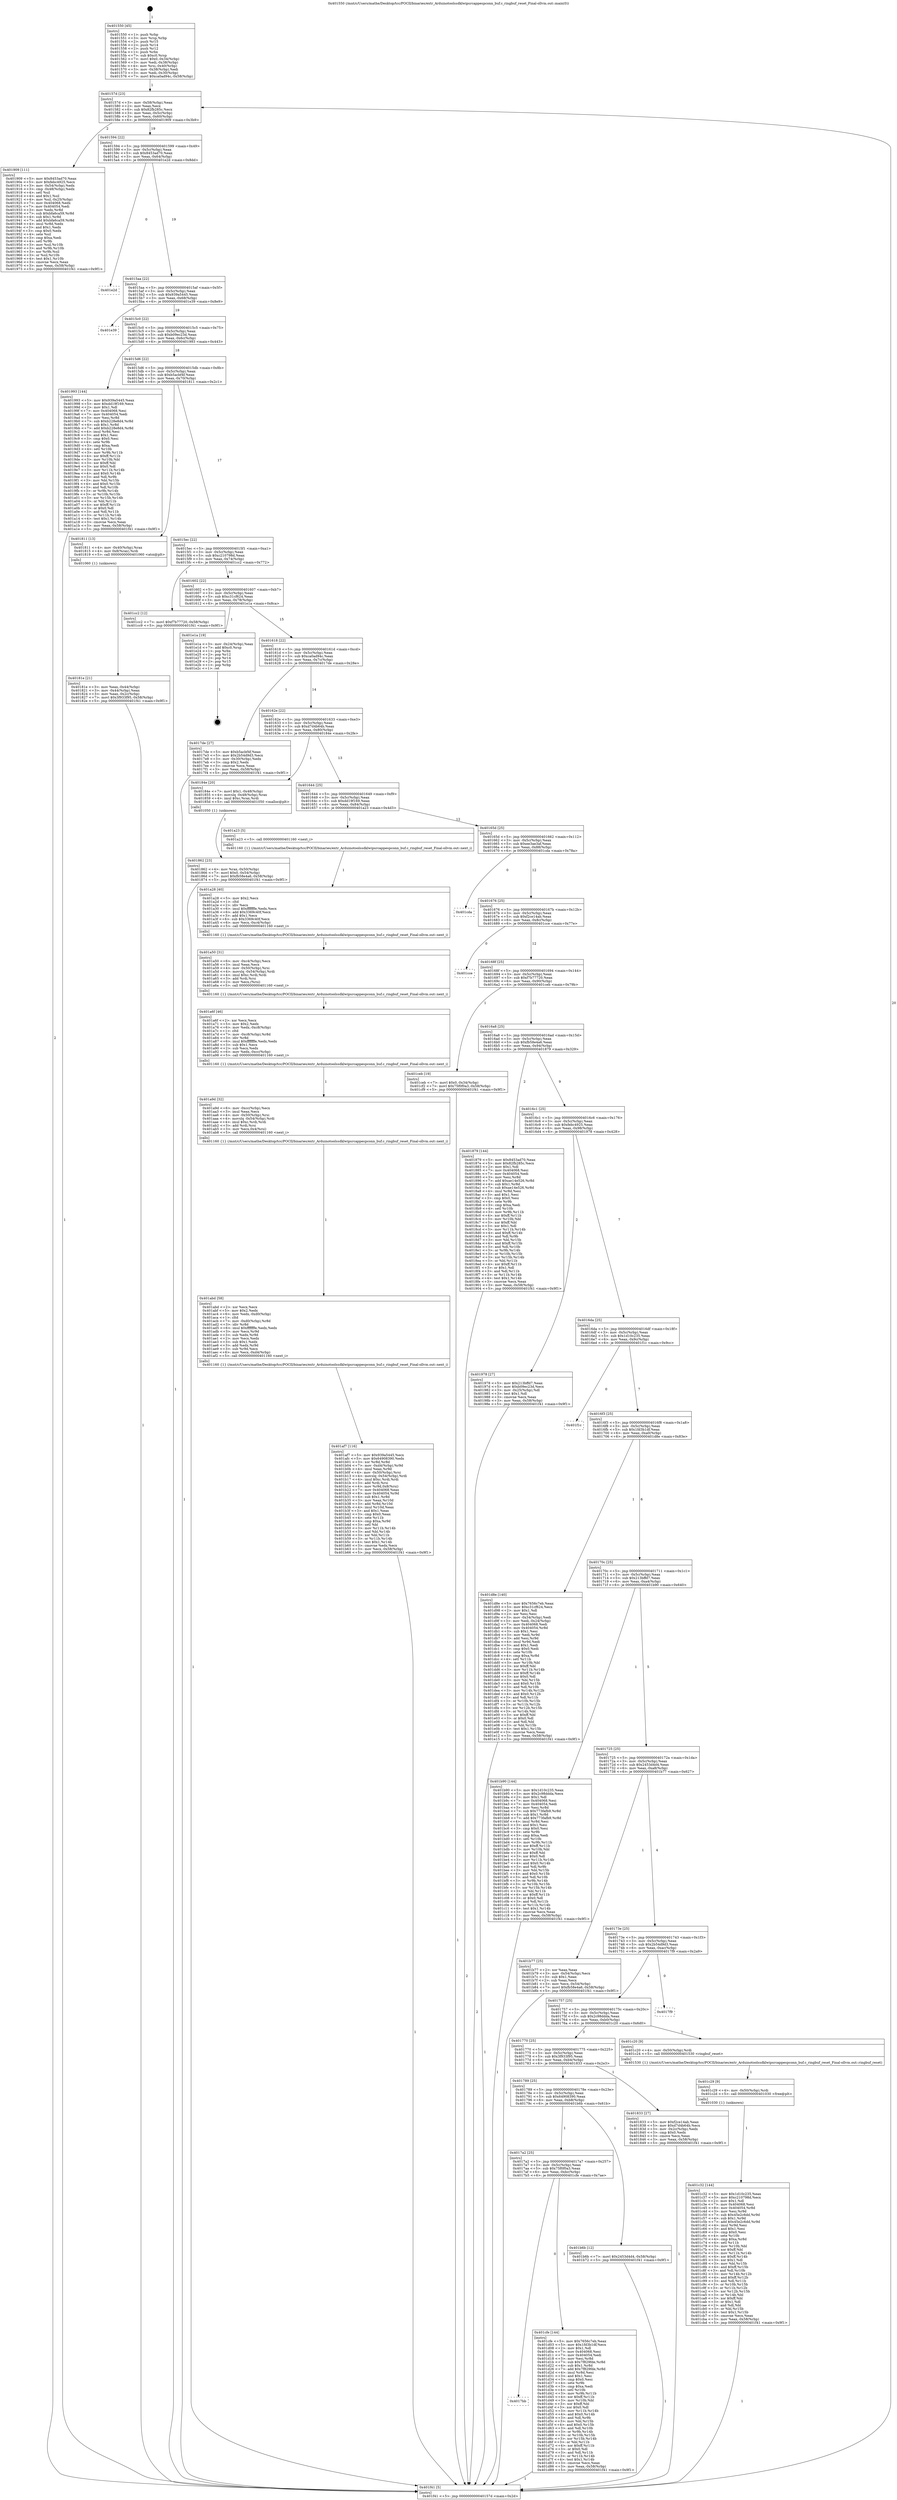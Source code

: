 digraph "0x401550" {
  label = "0x401550 (/mnt/c/Users/mathe/Desktop/tcc/POCII/binaries/extr_Arduinotoolssdklwipsrcappespconn_buf.c_ringbuf_reset_Final-ollvm.out::main(0))"
  labelloc = "t"
  node[shape=record]

  Entry [label="",width=0.3,height=0.3,shape=circle,fillcolor=black,style=filled]
  "0x40157d" [label="{
     0x40157d [23]\l
     | [instrs]\l
     &nbsp;&nbsp;0x40157d \<+3\>: mov -0x58(%rbp),%eax\l
     &nbsp;&nbsp;0x401580 \<+2\>: mov %eax,%ecx\l
     &nbsp;&nbsp;0x401582 \<+6\>: sub $0x82fb285c,%ecx\l
     &nbsp;&nbsp;0x401588 \<+3\>: mov %eax,-0x5c(%rbp)\l
     &nbsp;&nbsp;0x40158b \<+3\>: mov %ecx,-0x60(%rbp)\l
     &nbsp;&nbsp;0x40158e \<+6\>: je 0000000000401909 \<main+0x3b9\>\l
  }"]
  "0x401909" [label="{
     0x401909 [111]\l
     | [instrs]\l
     &nbsp;&nbsp;0x401909 \<+5\>: mov $0x8453ad70,%eax\l
     &nbsp;&nbsp;0x40190e \<+5\>: mov $0xfebc4925,%ecx\l
     &nbsp;&nbsp;0x401913 \<+3\>: mov -0x54(%rbp),%edx\l
     &nbsp;&nbsp;0x401916 \<+3\>: cmp -0x48(%rbp),%edx\l
     &nbsp;&nbsp;0x401919 \<+4\>: setl %sil\l
     &nbsp;&nbsp;0x40191d \<+4\>: and $0x1,%sil\l
     &nbsp;&nbsp;0x401921 \<+4\>: mov %sil,-0x25(%rbp)\l
     &nbsp;&nbsp;0x401925 \<+7\>: mov 0x404068,%edx\l
     &nbsp;&nbsp;0x40192c \<+7\>: mov 0x404054,%edi\l
     &nbsp;&nbsp;0x401933 \<+3\>: mov %edx,%r8d\l
     &nbsp;&nbsp;0x401936 \<+7\>: sub $0xbfa6ca59,%r8d\l
     &nbsp;&nbsp;0x40193d \<+4\>: sub $0x1,%r8d\l
     &nbsp;&nbsp;0x401941 \<+7\>: add $0xbfa6ca59,%r8d\l
     &nbsp;&nbsp;0x401948 \<+4\>: imul %r8d,%edx\l
     &nbsp;&nbsp;0x40194c \<+3\>: and $0x1,%edx\l
     &nbsp;&nbsp;0x40194f \<+3\>: cmp $0x0,%edx\l
     &nbsp;&nbsp;0x401952 \<+4\>: sete %sil\l
     &nbsp;&nbsp;0x401956 \<+3\>: cmp $0xa,%edi\l
     &nbsp;&nbsp;0x401959 \<+4\>: setl %r9b\l
     &nbsp;&nbsp;0x40195d \<+3\>: mov %sil,%r10b\l
     &nbsp;&nbsp;0x401960 \<+3\>: and %r9b,%r10b\l
     &nbsp;&nbsp;0x401963 \<+3\>: xor %r9b,%sil\l
     &nbsp;&nbsp;0x401966 \<+3\>: or %sil,%r10b\l
     &nbsp;&nbsp;0x401969 \<+4\>: test $0x1,%r10b\l
     &nbsp;&nbsp;0x40196d \<+3\>: cmovne %ecx,%eax\l
     &nbsp;&nbsp;0x401970 \<+3\>: mov %eax,-0x58(%rbp)\l
     &nbsp;&nbsp;0x401973 \<+5\>: jmp 0000000000401f41 \<main+0x9f1\>\l
  }"]
  "0x401594" [label="{
     0x401594 [22]\l
     | [instrs]\l
     &nbsp;&nbsp;0x401594 \<+5\>: jmp 0000000000401599 \<main+0x49\>\l
     &nbsp;&nbsp;0x401599 \<+3\>: mov -0x5c(%rbp),%eax\l
     &nbsp;&nbsp;0x40159c \<+5\>: sub $0x8453ad70,%eax\l
     &nbsp;&nbsp;0x4015a1 \<+3\>: mov %eax,-0x64(%rbp)\l
     &nbsp;&nbsp;0x4015a4 \<+6\>: je 0000000000401e2d \<main+0x8dd\>\l
  }"]
  Exit [label="",width=0.3,height=0.3,shape=circle,fillcolor=black,style=filled,peripheries=2]
  "0x401e2d" [label="{
     0x401e2d\l
  }", style=dashed]
  "0x4015aa" [label="{
     0x4015aa [22]\l
     | [instrs]\l
     &nbsp;&nbsp;0x4015aa \<+5\>: jmp 00000000004015af \<main+0x5f\>\l
     &nbsp;&nbsp;0x4015af \<+3\>: mov -0x5c(%rbp),%eax\l
     &nbsp;&nbsp;0x4015b2 \<+5\>: sub $0x939a5445,%eax\l
     &nbsp;&nbsp;0x4015b7 \<+3\>: mov %eax,-0x68(%rbp)\l
     &nbsp;&nbsp;0x4015ba \<+6\>: je 0000000000401e39 \<main+0x8e9\>\l
  }"]
  "0x4017bb" [label="{
     0x4017bb\l
  }", style=dashed]
  "0x401e39" [label="{
     0x401e39\l
  }", style=dashed]
  "0x4015c0" [label="{
     0x4015c0 [22]\l
     | [instrs]\l
     &nbsp;&nbsp;0x4015c0 \<+5\>: jmp 00000000004015c5 \<main+0x75\>\l
     &nbsp;&nbsp;0x4015c5 \<+3\>: mov -0x5c(%rbp),%eax\l
     &nbsp;&nbsp;0x4015c8 \<+5\>: sub $0xb09ec23d,%eax\l
     &nbsp;&nbsp;0x4015cd \<+3\>: mov %eax,-0x6c(%rbp)\l
     &nbsp;&nbsp;0x4015d0 \<+6\>: je 0000000000401993 \<main+0x443\>\l
  }"]
  "0x401cfe" [label="{
     0x401cfe [144]\l
     | [instrs]\l
     &nbsp;&nbsp;0x401cfe \<+5\>: mov $0x7656c7eb,%eax\l
     &nbsp;&nbsp;0x401d03 \<+5\>: mov $0x1fd3b1df,%ecx\l
     &nbsp;&nbsp;0x401d08 \<+2\>: mov $0x1,%dl\l
     &nbsp;&nbsp;0x401d0a \<+7\>: mov 0x404068,%esi\l
     &nbsp;&nbsp;0x401d11 \<+7\>: mov 0x404054,%edi\l
     &nbsp;&nbsp;0x401d18 \<+3\>: mov %esi,%r8d\l
     &nbsp;&nbsp;0x401d1b \<+7\>: sub $0x7f829fde,%r8d\l
     &nbsp;&nbsp;0x401d22 \<+4\>: sub $0x1,%r8d\l
     &nbsp;&nbsp;0x401d26 \<+7\>: add $0x7f829fde,%r8d\l
     &nbsp;&nbsp;0x401d2d \<+4\>: imul %r8d,%esi\l
     &nbsp;&nbsp;0x401d31 \<+3\>: and $0x1,%esi\l
     &nbsp;&nbsp;0x401d34 \<+3\>: cmp $0x0,%esi\l
     &nbsp;&nbsp;0x401d37 \<+4\>: sete %r9b\l
     &nbsp;&nbsp;0x401d3b \<+3\>: cmp $0xa,%edi\l
     &nbsp;&nbsp;0x401d3e \<+4\>: setl %r10b\l
     &nbsp;&nbsp;0x401d42 \<+3\>: mov %r9b,%r11b\l
     &nbsp;&nbsp;0x401d45 \<+4\>: xor $0xff,%r11b\l
     &nbsp;&nbsp;0x401d49 \<+3\>: mov %r10b,%bl\l
     &nbsp;&nbsp;0x401d4c \<+3\>: xor $0xff,%bl\l
     &nbsp;&nbsp;0x401d4f \<+3\>: xor $0x0,%dl\l
     &nbsp;&nbsp;0x401d52 \<+3\>: mov %r11b,%r14b\l
     &nbsp;&nbsp;0x401d55 \<+4\>: and $0x0,%r14b\l
     &nbsp;&nbsp;0x401d59 \<+3\>: and %dl,%r9b\l
     &nbsp;&nbsp;0x401d5c \<+3\>: mov %bl,%r15b\l
     &nbsp;&nbsp;0x401d5f \<+4\>: and $0x0,%r15b\l
     &nbsp;&nbsp;0x401d63 \<+3\>: and %dl,%r10b\l
     &nbsp;&nbsp;0x401d66 \<+3\>: or %r9b,%r14b\l
     &nbsp;&nbsp;0x401d69 \<+3\>: or %r10b,%r15b\l
     &nbsp;&nbsp;0x401d6c \<+3\>: xor %r15b,%r14b\l
     &nbsp;&nbsp;0x401d6f \<+3\>: or %bl,%r11b\l
     &nbsp;&nbsp;0x401d72 \<+4\>: xor $0xff,%r11b\l
     &nbsp;&nbsp;0x401d76 \<+3\>: or $0x0,%dl\l
     &nbsp;&nbsp;0x401d79 \<+3\>: and %dl,%r11b\l
     &nbsp;&nbsp;0x401d7c \<+3\>: or %r11b,%r14b\l
     &nbsp;&nbsp;0x401d7f \<+4\>: test $0x1,%r14b\l
     &nbsp;&nbsp;0x401d83 \<+3\>: cmovne %ecx,%eax\l
     &nbsp;&nbsp;0x401d86 \<+3\>: mov %eax,-0x58(%rbp)\l
     &nbsp;&nbsp;0x401d89 \<+5\>: jmp 0000000000401f41 \<main+0x9f1\>\l
  }"]
  "0x401993" [label="{
     0x401993 [144]\l
     | [instrs]\l
     &nbsp;&nbsp;0x401993 \<+5\>: mov $0x939a5445,%eax\l
     &nbsp;&nbsp;0x401998 \<+5\>: mov $0xdd19f169,%ecx\l
     &nbsp;&nbsp;0x40199d \<+2\>: mov $0x1,%dl\l
     &nbsp;&nbsp;0x40199f \<+7\>: mov 0x404068,%esi\l
     &nbsp;&nbsp;0x4019a6 \<+7\>: mov 0x404054,%edi\l
     &nbsp;&nbsp;0x4019ad \<+3\>: mov %esi,%r8d\l
     &nbsp;&nbsp;0x4019b0 \<+7\>: sub $0xb228e8d4,%r8d\l
     &nbsp;&nbsp;0x4019b7 \<+4\>: sub $0x1,%r8d\l
     &nbsp;&nbsp;0x4019bb \<+7\>: add $0xb228e8d4,%r8d\l
     &nbsp;&nbsp;0x4019c2 \<+4\>: imul %r8d,%esi\l
     &nbsp;&nbsp;0x4019c6 \<+3\>: and $0x1,%esi\l
     &nbsp;&nbsp;0x4019c9 \<+3\>: cmp $0x0,%esi\l
     &nbsp;&nbsp;0x4019cc \<+4\>: sete %r9b\l
     &nbsp;&nbsp;0x4019d0 \<+3\>: cmp $0xa,%edi\l
     &nbsp;&nbsp;0x4019d3 \<+4\>: setl %r10b\l
     &nbsp;&nbsp;0x4019d7 \<+3\>: mov %r9b,%r11b\l
     &nbsp;&nbsp;0x4019da \<+4\>: xor $0xff,%r11b\l
     &nbsp;&nbsp;0x4019de \<+3\>: mov %r10b,%bl\l
     &nbsp;&nbsp;0x4019e1 \<+3\>: xor $0xff,%bl\l
     &nbsp;&nbsp;0x4019e4 \<+3\>: xor $0x0,%dl\l
     &nbsp;&nbsp;0x4019e7 \<+3\>: mov %r11b,%r14b\l
     &nbsp;&nbsp;0x4019ea \<+4\>: and $0x0,%r14b\l
     &nbsp;&nbsp;0x4019ee \<+3\>: and %dl,%r9b\l
     &nbsp;&nbsp;0x4019f1 \<+3\>: mov %bl,%r15b\l
     &nbsp;&nbsp;0x4019f4 \<+4\>: and $0x0,%r15b\l
     &nbsp;&nbsp;0x4019f8 \<+3\>: and %dl,%r10b\l
     &nbsp;&nbsp;0x4019fb \<+3\>: or %r9b,%r14b\l
     &nbsp;&nbsp;0x4019fe \<+3\>: or %r10b,%r15b\l
     &nbsp;&nbsp;0x401a01 \<+3\>: xor %r15b,%r14b\l
     &nbsp;&nbsp;0x401a04 \<+3\>: or %bl,%r11b\l
     &nbsp;&nbsp;0x401a07 \<+4\>: xor $0xff,%r11b\l
     &nbsp;&nbsp;0x401a0b \<+3\>: or $0x0,%dl\l
     &nbsp;&nbsp;0x401a0e \<+3\>: and %dl,%r11b\l
     &nbsp;&nbsp;0x401a11 \<+3\>: or %r11b,%r14b\l
     &nbsp;&nbsp;0x401a14 \<+4\>: test $0x1,%r14b\l
     &nbsp;&nbsp;0x401a18 \<+3\>: cmovne %ecx,%eax\l
     &nbsp;&nbsp;0x401a1b \<+3\>: mov %eax,-0x58(%rbp)\l
     &nbsp;&nbsp;0x401a1e \<+5\>: jmp 0000000000401f41 \<main+0x9f1\>\l
  }"]
  "0x4015d6" [label="{
     0x4015d6 [22]\l
     | [instrs]\l
     &nbsp;&nbsp;0x4015d6 \<+5\>: jmp 00000000004015db \<main+0x8b\>\l
     &nbsp;&nbsp;0x4015db \<+3\>: mov -0x5c(%rbp),%eax\l
     &nbsp;&nbsp;0x4015de \<+5\>: sub $0xb5acbf4f,%eax\l
     &nbsp;&nbsp;0x4015e3 \<+3\>: mov %eax,-0x70(%rbp)\l
     &nbsp;&nbsp;0x4015e6 \<+6\>: je 0000000000401811 \<main+0x2c1\>\l
  }"]
  "0x401c32" [label="{
     0x401c32 [144]\l
     | [instrs]\l
     &nbsp;&nbsp;0x401c32 \<+5\>: mov $0x1d10c235,%eax\l
     &nbsp;&nbsp;0x401c37 \<+5\>: mov $0xc210798d,%ecx\l
     &nbsp;&nbsp;0x401c3c \<+2\>: mov $0x1,%dl\l
     &nbsp;&nbsp;0x401c3e \<+7\>: mov 0x404068,%esi\l
     &nbsp;&nbsp;0x401c45 \<+8\>: mov 0x404054,%r8d\l
     &nbsp;&nbsp;0x401c4d \<+3\>: mov %esi,%r9d\l
     &nbsp;&nbsp;0x401c50 \<+7\>: sub $0x45e2c6dd,%r9d\l
     &nbsp;&nbsp;0x401c57 \<+4\>: sub $0x1,%r9d\l
     &nbsp;&nbsp;0x401c5b \<+7\>: add $0x45e2c6dd,%r9d\l
     &nbsp;&nbsp;0x401c62 \<+4\>: imul %r9d,%esi\l
     &nbsp;&nbsp;0x401c66 \<+3\>: and $0x1,%esi\l
     &nbsp;&nbsp;0x401c69 \<+3\>: cmp $0x0,%esi\l
     &nbsp;&nbsp;0x401c6c \<+4\>: sete %r10b\l
     &nbsp;&nbsp;0x401c70 \<+4\>: cmp $0xa,%r8d\l
     &nbsp;&nbsp;0x401c74 \<+4\>: setl %r11b\l
     &nbsp;&nbsp;0x401c78 \<+3\>: mov %r10b,%bl\l
     &nbsp;&nbsp;0x401c7b \<+3\>: xor $0xff,%bl\l
     &nbsp;&nbsp;0x401c7e \<+3\>: mov %r11b,%r14b\l
     &nbsp;&nbsp;0x401c81 \<+4\>: xor $0xff,%r14b\l
     &nbsp;&nbsp;0x401c85 \<+3\>: xor $0x1,%dl\l
     &nbsp;&nbsp;0x401c88 \<+3\>: mov %bl,%r15b\l
     &nbsp;&nbsp;0x401c8b \<+4\>: and $0xff,%r15b\l
     &nbsp;&nbsp;0x401c8f \<+3\>: and %dl,%r10b\l
     &nbsp;&nbsp;0x401c92 \<+3\>: mov %r14b,%r12b\l
     &nbsp;&nbsp;0x401c95 \<+4\>: and $0xff,%r12b\l
     &nbsp;&nbsp;0x401c99 \<+3\>: and %dl,%r11b\l
     &nbsp;&nbsp;0x401c9c \<+3\>: or %r10b,%r15b\l
     &nbsp;&nbsp;0x401c9f \<+3\>: or %r11b,%r12b\l
     &nbsp;&nbsp;0x401ca2 \<+3\>: xor %r12b,%r15b\l
     &nbsp;&nbsp;0x401ca5 \<+3\>: or %r14b,%bl\l
     &nbsp;&nbsp;0x401ca8 \<+3\>: xor $0xff,%bl\l
     &nbsp;&nbsp;0x401cab \<+3\>: or $0x1,%dl\l
     &nbsp;&nbsp;0x401cae \<+2\>: and %dl,%bl\l
     &nbsp;&nbsp;0x401cb0 \<+3\>: or %bl,%r15b\l
     &nbsp;&nbsp;0x401cb3 \<+4\>: test $0x1,%r15b\l
     &nbsp;&nbsp;0x401cb7 \<+3\>: cmovne %ecx,%eax\l
     &nbsp;&nbsp;0x401cba \<+3\>: mov %eax,-0x58(%rbp)\l
     &nbsp;&nbsp;0x401cbd \<+5\>: jmp 0000000000401f41 \<main+0x9f1\>\l
  }"]
  "0x401811" [label="{
     0x401811 [13]\l
     | [instrs]\l
     &nbsp;&nbsp;0x401811 \<+4\>: mov -0x40(%rbp),%rax\l
     &nbsp;&nbsp;0x401815 \<+4\>: mov 0x8(%rax),%rdi\l
     &nbsp;&nbsp;0x401819 \<+5\>: call 0000000000401060 \<atoi@plt\>\l
     | [calls]\l
     &nbsp;&nbsp;0x401060 \{1\} (unknown)\l
  }"]
  "0x4015ec" [label="{
     0x4015ec [22]\l
     | [instrs]\l
     &nbsp;&nbsp;0x4015ec \<+5\>: jmp 00000000004015f1 \<main+0xa1\>\l
     &nbsp;&nbsp;0x4015f1 \<+3\>: mov -0x5c(%rbp),%eax\l
     &nbsp;&nbsp;0x4015f4 \<+5\>: sub $0xc210798d,%eax\l
     &nbsp;&nbsp;0x4015f9 \<+3\>: mov %eax,-0x74(%rbp)\l
     &nbsp;&nbsp;0x4015fc \<+6\>: je 0000000000401cc2 \<main+0x772\>\l
  }"]
  "0x401c29" [label="{
     0x401c29 [9]\l
     | [instrs]\l
     &nbsp;&nbsp;0x401c29 \<+4\>: mov -0x50(%rbp),%rdi\l
     &nbsp;&nbsp;0x401c2d \<+5\>: call 0000000000401030 \<free@plt\>\l
     | [calls]\l
     &nbsp;&nbsp;0x401030 \{1\} (unknown)\l
  }"]
  "0x401cc2" [label="{
     0x401cc2 [12]\l
     | [instrs]\l
     &nbsp;&nbsp;0x401cc2 \<+7\>: movl $0xf7b77720,-0x58(%rbp)\l
     &nbsp;&nbsp;0x401cc9 \<+5\>: jmp 0000000000401f41 \<main+0x9f1\>\l
  }"]
  "0x401602" [label="{
     0x401602 [22]\l
     | [instrs]\l
     &nbsp;&nbsp;0x401602 \<+5\>: jmp 0000000000401607 \<main+0xb7\>\l
     &nbsp;&nbsp;0x401607 \<+3\>: mov -0x5c(%rbp),%eax\l
     &nbsp;&nbsp;0x40160a \<+5\>: sub $0xc31cf624,%eax\l
     &nbsp;&nbsp;0x40160f \<+3\>: mov %eax,-0x78(%rbp)\l
     &nbsp;&nbsp;0x401612 \<+6\>: je 0000000000401e1a \<main+0x8ca\>\l
  }"]
  "0x4017a2" [label="{
     0x4017a2 [25]\l
     | [instrs]\l
     &nbsp;&nbsp;0x4017a2 \<+5\>: jmp 00000000004017a7 \<main+0x257\>\l
     &nbsp;&nbsp;0x4017a7 \<+3\>: mov -0x5c(%rbp),%eax\l
     &nbsp;&nbsp;0x4017aa \<+5\>: sub $0x75f0f0a3,%eax\l
     &nbsp;&nbsp;0x4017af \<+6\>: mov %eax,-0xbc(%rbp)\l
     &nbsp;&nbsp;0x4017b5 \<+6\>: je 0000000000401cfe \<main+0x7ae\>\l
  }"]
  "0x401e1a" [label="{
     0x401e1a [19]\l
     | [instrs]\l
     &nbsp;&nbsp;0x401e1a \<+3\>: mov -0x24(%rbp),%eax\l
     &nbsp;&nbsp;0x401e1d \<+7\>: add $0xc0,%rsp\l
     &nbsp;&nbsp;0x401e24 \<+1\>: pop %rbx\l
     &nbsp;&nbsp;0x401e25 \<+2\>: pop %r12\l
     &nbsp;&nbsp;0x401e27 \<+2\>: pop %r14\l
     &nbsp;&nbsp;0x401e29 \<+2\>: pop %r15\l
     &nbsp;&nbsp;0x401e2b \<+1\>: pop %rbp\l
     &nbsp;&nbsp;0x401e2c \<+1\>: ret\l
  }"]
  "0x401618" [label="{
     0x401618 [22]\l
     | [instrs]\l
     &nbsp;&nbsp;0x401618 \<+5\>: jmp 000000000040161d \<main+0xcd\>\l
     &nbsp;&nbsp;0x40161d \<+3\>: mov -0x5c(%rbp),%eax\l
     &nbsp;&nbsp;0x401620 \<+5\>: sub $0xca0ad94c,%eax\l
     &nbsp;&nbsp;0x401625 \<+3\>: mov %eax,-0x7c(%rbp)\l
     &nbsp;&nbsp;0x401628 \<+6\>: je 00000000004017de \<main+0x28e\>\l
  }"]
  "0x401b6b" [label="{
     0x401b6b [12]\l
     | [instrs]\l
     &nbsp;&nbsp;0x401b6b \<+7\>: movl $0x2453d4d4,-0x58(%rbp)\l
     &nbsp;&nbsp;0x401b72 \<+5\>: jmp 0000000000401f41 \<main+0x9f1\>\l
  }"]
  "0x4017de" [label="{
     0x4017de [27]\l
     | [instrs]\l
     &nbsp;&nbsp;0x4017de \<+5\>: mov $0xb5acbf4f,%eax\l
     &nbsp;&nbsp;0x4017e3 \<+5\>: mov $0x2b54d9d3,%ecx\l
     &nbsp;&nbsp;0x4017e8 \<+3\>: mov -0x30(%rbp),%edx\l
     &nbsp;&nbsp;0x4017eb \<+3\>: cmp $0x2,%edx\l
     &nbsp;&nbsp;0x4017ee \<+3\>: cmovne %ecx,%eax\l
     &nbsp;&nbsp;0x4017f1 \<+3\>: mov %eax,-0x58(%rbp)\l
     &nbsp;&nbsp;0x4017f4 \<+5\>: jmp 0000000000401f41 \<main+0x9f1\>\l
  }"]
  "0x40162e" [label="{
     0x40162e [22]\l
     | [instrs]\l
     &nbsp;&nbsp;0x40162e \<+5\>: jmp 0000000000401633 \<main+0xe3\>\l
     &nbsp;&nbsp;0x401633 \<+3\>: mov -0x5c(%rbp),%eax\l
     &nbsp;&nbsp;0x401636 \<+5\>: sub $0xd7d4b64b,%eax\l
     &nbsp;&nbsp;0x40163b \<+3\>: mov %eax,-0x80(%rbp)\l
     &nbsp;&nbsp;0x40163e \<+6\>: je 000000000040184e \<main+0x2fe\>\l
  }"]
  "0x401f41" [label="{
     0x401f41 [5]\l
     | [instrs]\l
     &nbsp;&nbsp;0x401f41 \<+5\>: jmp 000000000040157d \<main+0x2d\>\l
  }"]
  "0x401550" [label="{
     0x401550 [45]\l
     | [instrs]\l
     &nbsp;&nbsp;0x401550 \<+1\>: push %rbp\l
     &nbsp;&nbsp;0x401551 \<+3\>: mov %rsp,%rbp\l
     &nbsp;&nbsp;0x401554 \<+2\>: push %r15\l
     &nbsp;&nbsp;0x401556 \<+2\>: push %r14\l
     &nbsp;&nbsp;0x401558 \<+2\>: push %r12\l
     &nbsp;&nbsp;0x40155a \<+1\>: push %rbx\l
     &nbsp;&nbsp;0x40155b \<+7\>: sub $0xc0,%rsp\l
     &nbsp;&nbsp;0x401562 \<+7\>: movl $0x0,-0x34(%rbp)\l
     &nbsp;&nbsp;0x401569 \<+3\>: mov %edi,-0x38(%rbp)\l
     &nbsp;&nbsp;0x40156c \<+4\>: mov %rsi,-0x40(%rbp)\l
     &nbsp;&nbsp;0x401570 \<+3\>: mov -0x38(%rbp),%edi\l
     &nbsp;&nbsp;0x401573 \<+3\>: mov %edi,-0x30(%rbp)\l
     &nbsp;&nbsp;0x401576 \<+7\>: movl $0xca0ad94c,-0x58(%rbp)\l
  }"]
  "0x40181e" [label="{
     0x40181e [21]\l
     | [instrs]\l
     &nbsp;&nbsp;0x40181e \<+3\>: mov %eax,-0x44(%rbp)\l
     &nbsp;&nbsp;0x401821 \<+3\>: mov -0x44(%rbp),%eax\l
     &nbsp;&nbsp;0x401824 \<+3\>: mov %eax,-0x2c(%rbp)\l
     &nbsp;&nbsp;0x401827 \<+7\>: movl $0x3f933f95,-0x58(%rbp)\l
     &nbsp;&nbsp;0x40182e \<+5\>: jmp 0000000000401f41 \<main+0x9f1\>\l
  }"]
  "0x401af7" [label="{
     0x401af7 [116]\l
     | [instrs]\l
     &nbsp;&nbsp;0x401af7 \<+5\>: mov $0x939a5445,%ecx\l
     &nbsp;&nbsp;0x401afc \<+5\>: mov $0x64908390,%edx\l
     &nbsp;&nbsp;0x401b01 \<+3\>: xor %r8d,%r8d\l
     &nbsp;&nbsp;0x401b04 \<+7\>: mov -0xd4(%rbp),%r9d\l
     &nbsp;&nbsp;0x401b0b \<+4\>: imul %eax,%r9d\l
     &nbsp;&nbsp;0x401b0f \<+4\>: mov -0x50(%rbp),%rsi\l
     &nbsp;&nbsp;0x401b13 \<+4\>: movslq -0x54(%rbp),%rdi\l
     &nbsp;&nbsp;0x401b17 \<+4\>: imul $0xc,%rdi,%rdi\l
     &nbsp;&nbsp;0x401b1b \<+3\>: add %rdi,%rsi\l
     &nbsp;&nbsp;0x401b1e \<+4\>: mov %r9d,0x8(%rsi)\l
     &nbsp;&nbsp;0x401b22 \<+7\>: mov 0x404068,%eax\l
     &nbsp;&nbsp;0x401b29 \<+8\>: mov 0x404054,%r9d\l
     &nbsp;&nbsp;0x401b31 \<+4\>: sub $0x1,%r8d\l
     &nbsp;&nbsp;0x401b35 \<+3\>: mov %eax,%r10d\l
     &nbsp;&nbsp;0x401b38 \<+3\>: add %r8d,%r10d\l
     &nbsp;&nbsp;0x401b3b \<+4\>: imul %r10d,%eax\l
     &nbsp;&nbsp;0x401b3f \<+3\>: and $0x1,%eax\l
     &nbsp;&nbsp;0x401b42 \<+3\>: cmp $0x0,%eax\l
     &nbsp;&nbsp;0x401b45 \<+4\>: sete %r11b\l
     &nbsp;&nbsp;0x401b49 \<+4\>: cmp $0xa,%r9d\l
     &nbsp;&nbsp;0x401b4d \<+3\>: setl %bl\l
     &nbsp;&nbsp;0x401b50 \<+3\>: mov %r11b,%r14b\l
     &nbsp;&nbsp;0x401b53 \<+3\>: and %bl,%r14b\l
     &nbsp;&nbsp;0x401b56 \<+3\>: xor %bl,%r11b\l
     &nbsp;&nbsp;0x401b59 \<+3\>: or %r11b,%r14b\l
     &nbsp;&nbsp;0x401b5c \<+4\>: test $0x1,%r14b\l
     &nbsp;&nbsp;0x401b60 \<+3\>: cmovne %edx,%ecx\l
     &nbsp;&nbsp;0x401b63 \<+3\>: mov %ecx,-0x58(%rbp)\l
     &nbsp;&nbsp;0x401b66 \<+5\>: jmp 0000000000401f41 \<main+0x9f1\>\l
  }"]
  "0x40184e" [label="{
     0x40184e [20]\l
     | [instrs]\l
     &nbsp;&nbsp;0x40184e \<+7\>: movl $0x1,-0x48(%rbp)\l
     &nbsp;&nbsp;0x401855 \<+4\>: movslq -0x48(%rbp),%rax\l
     &nbsp;&nbsp;0x401859 \<+4\>: imul $0xc,%rax,%rdi\l
     &nbsp;&nbsp;0x40185d \<+5\>: call 0000000000401050 \<malloc@plt\>\l
     | [calls]\l
     &nbsp;&nbsp;0x401050 \{1\} (unknown)\l
  }"]
  "0x401644" [label="{
     0x401644 [25]\l
     | [instrs]\l
     &nbsp;&nbsp;0x401644 \<+5\>: jmp 0000000000401649 \<main+0xf9\>\l
     &nbsp;&nbsp;0x401649 \<+3\>: mov -0x5c(%rbp),%eax\l
     &nbsp;&nbsp;0x40164c \<+5\>: sub $0xdd19f169,%eax\l
     &nbsp;&nbsp;0x401651 \<+6\>: mov %eax,-0x84(%rbp)\l
     &nbsp;&nbsp;0x401657 \<+6\>: je 0000000000401a23 \<main+0x4d3\>\l
  }"]
  "0x401abd" [label="{
     0x401abd [58]\l
     | [instrs]\l
     &nbsp;&nbsp;0x401abd \<+2\>: xor %ecx,%ecx\l
     &nbsp;&nbsp;0x401abf \<+5\>: mov $0x2,%edx\l
     &nbsp;&nbsp;0x401ac4 \<+6\>: mov %edx,-0xd0(%rbp)\l
     &nbsp;&nbsp;0x401aca \<+1\>: cltd\l
     &nbsp;&nbsp;0x401acb \<+7\>: mov -0xd0(%rbp),%r8d\l
     &nbsp;&nbsp;0x401ad2 \<+3\>: idiv %r8d\l
     &nbsp;&nbsp;0x401ad5 \<+6\>: imul $0xfffffffe,%edx,%edx\l
     &nbsp;&nbsp;0x401adb \<+3\>: mov %ecx,%r9d\l
     &nbsp;&nbsp;0x401ade \<+3\>: sub %edx,%r9d\l
     &nbsp;&nbsp;0x401ae1 \<+2\>: mov %ecx,%edx\l
     &nbsp;&nbsp;0x401ae3 \<+3\>: sub $0x1,%edx\l
     &nbsp;&nbsp;0x401ae6 \<+3\>: add %edx,%r9d\l
     &nbsp;&nbsp;0x401ae9 \<+3\>: sub %r9d,%ecx\l
     &nbsp;&nbsp;0x401aec \<+6\>: mov %ecx,-0xd4(%rbp)\l
     &nbsp;&nbsp;0x401af2 \<+5\>: call 0000000000401160 \<next_i\>\l
     | [calls]\l
     &nbsp;&nbsp;0x401160 \{1\} (/mnt/c/Users/mathe/Desktop/tcc/POCII/binaries/extr_Arduinotoolssdklwipsrcappespconn_buf.c_ringbuf_reset_Final-ollvm.out::next_i)\l
  }"]
  "0x401a23" [label="{
     0x401a23 [5]\l
     | [instrs]\l
     &nbsp;&nbsp;0x401a23 \<+5\>: call 0000000000401160 \<next_i\>\l
     | [calls]\l
     &nbsp;&nbsp;0x401160 \{1\} (/mnt/c/Users/mathe/Desktop/tcc/POCII/binaries/extr_Arduinotoolssdklwipsrcappespconn_buf.c_ringbuf_reset_Final-ollvm.out::next_i)\l
  }"]
  "0x40165d" [label="{
     0x40165d [25]\l
     | [instrs]\l
     &nbsp;&nbsp;0x40165d \<+5\>: jmp 0000000000401662 \<main+0x112\>\l
     &nbsp;&nbsp;0x401662 \<+3\>: mov -0x5c(%rbp),%eax\l
     &nbsp;&nbsp;0x401665 \<+5\>: sub $0xee3ae3af,%eax\l
     &nbsp;&nbsp;0x40166a \<+6\>: mov %eax,-0x88(%rbp)\l
     &nbsp;&nbsp;0x401670 \<+6\>: je 0000000000401cda \<main+0x78a\>\l
  }"]
  "0x401a9d" [label="{
     0x401a9d [32]\l
     | [instrs]\l
     &nbsp;&nbsp;0x401a9d \<+6\>: mov -0xcc(%rbp),%ecx\l
     &nbsp;&nbsp;0x401aa3 \<+3\>: imul %eax,%ecx\l
     &nbsp;&nbsp;0x401aa6 \<+4\>: mov -0x50(%rbp),%rsi\l
     &nbsp;&nbsp;0x401aaa \<+4\>: movslq -0x54(%rbp),%rdi\l
     &nbsp;&nbsp;0x401aae \<+4\>: imul $0xc,%rdi,%rdi\l
     &nbsp;&nbsp;0x401ab2 \<+3\>: add %rdi,%rsi\l
     &nbsp;&nbsp;0x401ab5 \<+3\>: mov %ecx,0x4(%rsi)\l
     &nbsp;&nbsp;0x401ab8 \<+5\>: call 0000000000401160 \<next_i\>\l
     | [calls]\l
     &nbsp;&nbsp;0x401160 \{1\} (/mnt/c/Users/mathe/Desktop/tcc/POCII/binaries/extr_Arduinotoolssdklwipsrcappespconn_buf.c_ringbuf_reset_Final-ollvm.out::next_i)\l
  }"]
  "0x401cda" [label="{
     0x401cda\l
  }", style=dashed]
  "0x401676" [label="{
     0x401676 [25]\l
     | [instrs]\l
     &nbsp;&nbsp;0x401676 \<+5\>: jmp 000000000040167b \<main+0x12b\>\l
     &nbsp;&nbsp;0x40167b \<+3\>: mov -0x5c(%rbp),%eax\l
     &nbsp;&nbsp;0x40167e \<+5\>: sub $0xf2ce14ab,%eax\l
     &nbsp;&nbsp;0x401683 \<+6\>: mov %eax,-0x8c(%rbp)\l
     &nbsp;&nbsp;0x401689 \<+6\>: je 0000000000401cce \<main+0x77e\>\l
  }"]
  "0x401a6f" [label="{
     0x401a6f [46]\l
     | [instrs]\l
     &nbsp;&nbsp;0x401a6f \<+2\>: xor %ecx,%ecx\l
     &nbsp;&nbsp;0x401a71 \<+5\>: mov $0x2,%edx\l
     &nbsp;&nbsp;0x401a76 \<+6\>: mov %edx,-0xc8(%rbp)\l
     &nbsp;&nbsp;0x401a7c \<+1\>: cltd\l
     &nbsp;&nbsp;0x401a7d \<+7\>: mov -0xc8(%rbp),%r8d\l
     &nbsp;&nbsp;0x401a84 \<+3\>: idiv %r8d\l
     &nbsp;&nbsp;0x401a87 \<+6\>: imul $0xfffffffe,%edx,%edx\l
     &nbsp;&nbsp;0x401a8d \<+3\>: sub $0x1,%ecx\l
     &nbsp;&nbsp;0x401a90 \<+2\>: sub %ecx,%edx\l
     &nbsp;&nbsp;0x401a92 \<+6\>: mov %edx,-0xcc(%rbp)\l
     &nbsp;&nbsp;0x401a98 \<+5\>: call 0000000000401160 \<next_i\>\l
     | [calls]\l
     &nbsp;&nbsp;0x401160 \{1\} (/mnt/c/Users/mathe/Desktop/tcc/POCII/binaries/extr_Arduinotoolssdklwipsrcappespconn_buf.c_ringbuf_reset_Final-ollvm.out::next_i)\l
  }"]
  "0x401cce" [label="{
     0x401cce\l
  }", style=dashed]
  "0x40168f" [label="{
     0x40168f [25]\l
     | [instrs]\l
     &nbsp;&nbsp;0x40168f \<+5\>: jmp 0000000000401694 \<main+0x144\>\l
     &nbsp;&nbsp;0x401694 \<+3\>: mov -0x5c(%rbp),%eax\l
     &nbsp;&nbsp;0x401697 \<+5\>: sub $0xf7b77720,%eax\l
     &nbsp;&nbsp;0x40169c \<+6\>: mov %eax,-0x90(%rbp)\l
     &nbsp;&nbsp;0x4016a2 \<+6\>: je 0000000000401ceb \<main+0x79b\>\l
  }"]
  "0x401a50" [label="{
     0x401a50 [31]\l
     | [instrs]\l
     &nbsp;&nbsp;0x401a50 \<+6\>: mov -0xc4(%rbp),%ecx\l
     &nbsp;&nbsp;0x401a56 \<+3\>: imul %eax,%ecx\l
     &nbsp;&nbsp;0x401a59 \<+4\>: mov -0x50(%rbp),%rsi\l
     &nbsp;&nbsp;0x401a5d \<+4\>: movslq -0x54(%rbp),%rdi\l
     &nbsp;&nbsp;0x401a61 \<+4\>: imul $0xc,%rdi,%rdi\l
     &nbsp;&nbsp;0x401a65 \<+3\>: add %rdi,%rsi\l
     &nbsp;&nbsp;0x401a68 \<+2\>: mov %ecx,(%rsi)\l
     &nbsp;&nbsp;0x401a6a \<+5\>: call 0000000000401160 \<next_i\>\l
     | [calls]\l
     &nbsp;&nbsp;0x401160 \{1\} (/mnt/c/Users/mathe/Desktop/tcc/POCII/binaries/extr_Arduinotoolssdklwipsrcappespconn_buf.c_ringbuf_reset_Final-ollvm.out::next_i)\l
  }"]
  "0x401ceb" [label="{
     0x401ceb [19]\l
     | [instrs]\l
     &nbsp;&nbsp;0x401ceb \<+7\>: movl $0x0,-0x34(%rbp)\l
     &nbsp;&nbsp;0x401cf2 \<+7\>: movl $0x75f0f0a3,-0x58(%rbp)\l
     &nbsp;&nbsp;0x401cf9 \<+5\>: jmp 0000000000401f41 \<main+0x9f1\>\l
  }"]
  "0x4016a8" [label="{
     0x4016a8 [25]\l
     | [instrs]\l
     &nbsp;&nbsp;0x4016a8 \<+5\>: jmp 00000000004016ad \<main+0x15d\>\l
     &nbsp;&nbsp;0x4016ad \<+3\>: mov -0x5c(%rbp),%eax\l
     &nbsp;&nbsp;0x4016b0 \<+5\>: sub $0xfb58e4a6,%eax\l
     &nbsp;&nbsp;0x4016b5 \<+6\>: mov %eax,-0x94(%rbp)\l
     &nbsp;&nbsp;0x4016bb \<+6\>: je 0000000000401879 \<main+0x329\>\l
  }"]
  "0x401a28" [label="{
     0x401a28 [40]\l
     | [instrs]\l
     &nbsp;&nbsp;0x401a28 \<+5\>: mov $0x2,%ecx\l
     &nbsp;&nbsp;0x401a2d \<+1\>: cltd\l
     &nbsp;&nbsp;0x401a2e \<+2\>: idiv %ecx\l
     &nbsp;&nbsp;0x401a30 \<+6\>: imul $0xfffffffe,%edx,%ecx\l
     &nbsp;&nbsp;0x401a36 \<+6\>: add $0x3369c40f,%ecx\l
     &nbsp;&nbsp;0x401a3c \<+3\>: add $0x1,%ecx\l
     &nbsp;&nbsp;0x401a3f \<+6\>: sub $0x3369c40f,%ecx\l
     &nbsp;&nbsp;0x401a45 \<+6\>: mov %ecx,-0xc4(%rbp)\l
     &nbsp;&nbsp;0x401a4b \<+5\>: call 0000000000401160 \<next_i\>\l
     | [calls]\l
     &nbsp;&nbsp;0x401160 \{1\} (/mnt/c/Users/mathe/Desktop/tcc/POCII/binaries/extr_Arduinotoolssdklwipsrcappespconn_buf.c_ringbuf_reset_Final-ollvm.out::next_i)\l
  }"]
  "0x401879" [label="{
     0x401879 [144]\l
     | [instrs]\l
     &nbsp;&nbsp;0x401879 \<+5\>: mov $0x8453ad70,%eax\l
     &nbsp;&nbsp;0x40187e \<+5\>: mov $0x82fb285c,%ecx\l
     &nbsp;&nbsp;0x401883 \<+2\>: mov $0x1,%dl\l
     &nbsp;&nbsp;0x401885 \<+7\>: mov 0x404068,%esi\l
     &nbsp;&nbsp;0x40188c \<+7\>: mov 0x404054,%edi\l
     &nbsp;&nbsp;0x401893 \<+3\>: mov %esi,%r8d\l
     &nbsp;&nbsp;0x401896 \<+7\>: add $0xae14e526,%r8d\l
     &nbsp;&nbsp;0x40189d \<+4\>: sub $0x1,%r8d\l
     &nbsp;&nbsp;0x4018a1 \<+7\>: sub $0xae14e526,%r8d\l
     &nbsp;&nbsp;0x4018a8 \<+4\>: imul %r8d,%esi\l
     &nbsp;&nbsp;0x4018ac \<+3\>: and $0x1,%esi\l
     &nbsp;&nbsp;0x4018af \<+3\>: cmp $0x0,%esi\l
     &nbsp;&nbsp;0x4018b2 \<+4\>: sete %r9b\l
     &nbsp;&nbsp;0x4018b6 \<+3\>: cmp $0xa,%edi\l
     &nbsp;&nbsp;0x4018b9 \<+4\>: setl %r10b\l
     &nbsp;&nbsp;0x4018bd \<+3\>: mov %r9b,%r11b\l
     &nbsp;&nbsp;0x4018c0 \<+4\>: xor $0xff,%r11b\l
     &nbsp;&nbsp;0x4018c4 \<+3\>: mov %r10b,%bl\l
     &nbsp;&nbsp;0x4018c7 \<+3\>: xor $0xff,%bl\l
     &nbsp;&nbsp;0x4018ca \<+3\>: xor $0x1,%dl\l
     &nbsp;&nbsp;0x4018cd \<+3\>: mov %r11b,%r14b\l
     &nbsp;&nbsp;0x4018d0 \<+4\>: and $0xff,%r14b\l
     &nbsp;&nbsp;0x4018d4 \<+3\>: and %dl,%r9b\l
     &nbsp;&nbsp;0x4018d7 \<+3\>: mov %bl,%r15b\l
     &nbsp;&nbsp;0x4018da \<+4\>: and $0xff,%r15b\l
     &nbsp;&nbsp;0x4018de \<+3\>: and %dl,%r10b\l
     &nbsp;&nbsp;0x4018e1 \<+3\>: or %r9b,%r14b\l
     &nbsp;&nbsp;0x4018e4 \<+3\>: or %r10b,%r15b\l
     &nbsp;&nbsp;0x4018e7 \<+3\>: xor %r15b,%r14b\l
     &nbsp;&nbsp;0x4018ea \<+3\>: or %bl,%r11b\l
     &nbsp;&nbsp;0x4018ed \<+4\>: xor $0xff,%r11b\l
     &nbsp;&nbsp;0x4018f1 \<+3\>: or $0x1,%dl\l
     &nbsp;&nbsp;0x4018f4 \<+3\>: and %dl,%r11b\l
     &nbsp;&nbsp;0x4018f7 \<+3\>: or %r11b,%r14b\l
     &nbsp;&nbsp;0x4018fa \<+4\>: test $0x1,%r14b\l
     &nbsp;&nbsp;0x4018fe \<+3\>: cmovne %ecx,%eax\l
     &nbsp;&nbsp;0x401901 \<+3\>: mov %eax,-0x58(%rbp)\l
     &nbsp;&nbsp;0x401904 \<+5\>: jmp 0000000000401f41 \<main+0x9f1\>\l
  }"]
  "0x4016c1" [label="{
     0x4016c1 [25]\l
     | [instrs]\l
     &nbsp;&nbsp;0x4016c1 \<+5\>: jmp 00000000004016c6 \<main+0x176\>\l
     &nbsp;&nbsp;0x4016c6 \<+3\>: mov -0x5c(%rbp),%eax\l
     &nbsp;&nbsp;0x4016c9 \<+5\>: sub $0xfebc4925,%eax\l
     &nbsp;&nbsp;0x4016ce \<+6\>: mov %eax,-0x98(%rbp)\l
     &nbsp;&nbsp;0x4016d4 \<+6\>: je 0000000000401978 \<main+0x428\>\l
  }"]
  "0x401862" [label="{
     0x401862 [23]\l
     | [instrs]\l
     &nbsp;&nbsp;0x401862 \<+4\>: mov %rax,-0x50(%rbp)\l
     &nbsp;&nbsp;0x401866 \<+7\>: movl $0x0,-0x54(%rbp)\l
     &nbsp;&nbsp;0x40186d \<+7\>: movl $0xfb58e4a6,-0x58(%rbp)\l
     &nbsp;&nbsp;0x401874 \<+5\>: jmp 0000000000401f41 \<main+0x9f1\>\l
  }"]
  "0x401978" [label="{
     0x401978 [27]\l
     | [instrs]\l
     &nbsp;&nbsp;0x401978 \<+5\>: mov $0x213bffd7,%eax\l
     &nbsp;&nbsp;0x40197d \<+5\>: mov $0xb09ec23d,%ecx\l
     &nbsp;&nbsp;0x401982 \<+3\>: mov -0x25(%rbp),%dl\l
     &nbsp;&nbsp;0x401985 \<+3\>: test $0x1,%dl\l
     &nbsp;&nbsp;0x401988 \<+3\>: cmovne %ecx,%eax\l
     &nbsp;&nbsp;0x40198b \<+3\>: mov %eax,-0x58(%rbp)\l
     &nbsp;&nbsp;0x40198e \<+5\>: jmp 0000000000401f41 \<main+0x9f1\>\l
  }"]
  "0x4016da" [label="{
     0x4016da [25]\l
     | [instrs]\l
     &nbsp;&nbsp;0x4016da \<+5\>: jmp 00000000004016df \<main+0x18f\>\l
     &nbsp;&nbsp;0x4016df \<+3\>: mov -0x5c(%rbp),%eax\l
     &nbsp;&nbsp;0x4016e2 \<+5\>: sub $0x1d10c235,%eax\l
     &nbsp;&nbsp;0x4016e7 \<+6\>: mov %eax,-0x9c(%rbp)\l
     &nbsp;&nbsp;0x4016ed \<+6\>: je 0000000000401f1c \<main+0x9cc\>\l
  }"]
  "0x401789" [label="{
     0x401789 [25]\l
     | [instrs]\l
     &nbsp;&nbsp;0x401789 \<+5\>: jmp 000000000040178e \<main+0x23e\>\l
     &nbsp;&nbsp;0x40178e \<+3\>: mov -0x5c(%rbp),%eax\l
     &nbsp;&nbsp;0x401791 \<+5\>: sub $0x64908390,%eax\l
     &nbsp;&nbsp;0x401796 \<+6\>: mov %eax,-0xb8(%rbp)\l
     &nbsp;&nbsp;0x40179c \<+6\>: je 0000000000401b6b \<main+0x61b\>\l
  }"]
  "0x401f1c" [label="{
     0x401f1c\l
  }", style=dashed]
  "0x4016f3" [label="{
     0x4016f3 [25]\l
     | [instrs]\l
     &nbsp;&nbsp;0x4016f3 \<+5\>: jmp 00000000004016f8 \<main+0x1a8\>\l
     &nbsp;&nbsp;0x4016f8 \<+3\>: mov -0x5c(%rbp),%eax\l
     &nbsp;&nbsp;0x4016fb \<+5\>: sub $0x1fd3b1df,%eax\l
     &nbsp;&nbsp;0x401700 \<+6\>: mov %eax,-0xa0(%rbp)\l
     &nbsp;&nbsp;0x401706 \<+6\>: je 0000000000401d8e \<main+0x83e\>\l
  }"]
  "0x401833" [label="{
     0x401833 [27]\l
     | [instrs]\l
     &nbsp;&nbsp;0x401833 \<+5\>: mov $0xf2ce14ab,%eax\l
     &nbsp;&nbsp;0x401838 \<+5\>: mov $0xd7d4b64b,%ecx\l
     &nbsp;&nbsp;0x40183d \<+3\>: mov -0x2c(%rbp),%edx\l
     &nbsp;&nbsp;0x401840 \<+3\>: cmp $0x0,%edx\l
     &nbsp;&nbsp;0x401843 \<+3\>: cmove %ecx,%eax\l
     &nbsp;&nbsp;0x401846 \<+3\>: mov %eax,-0x58(%rbp)\l
     &nbsp;&nbsp;0x401849 \<+5\>: jmp 0000000000401f41 \<main+0x9f1\>\l
  }"]
  "0x401d8e" [label="{
     0x401d8e [140]\l
     | [instrs]\l
     &nbsp;&nbsp;0x401d8e \<+5\>: mov $0x7656c7eb,%eax\l
     &nbsp;&nbsp;0x401d93 \<+5\>: mov $0xc31cf624,%ecx\l
     &nbsp;&nbsp;0x401d98 \<+2\>: mov $0x1,%dl\l
     &nbsp;&nbsp;0x401d9a \<+2\>: xor %esi,%esi\l
     &nbsp;&nbsp;0x401d9c \<+3\>: mov -0x34(%rbp),%edi\l
     &nbsp;&nbsp;0x401d9f \<+3\>: mov %edi,-0x24(%rbp)\l
     &nbsp;&nbsp;0x401da2 \<+7\>: mov 0x404068,%edi\l
     &nbsp;&nbsp;0x401da9 \<+8\>: mov 0x404054,%r8d\l
     &nbsp;&nbsp;0x401db1 \<+3\>: sub $0x1,%esi\l
     &nbsp;&nbsp;0x401db4 \<+3\>: mov %edi,%r9d\l
     &nbsp;&nbsp;0x401db7 \<+3\>: add %esi,%r9d\l
     &nbsp;&nbsp;0x401dba \<+4\>: imul %r9d,%edi\l
     &nbsp;&nbsp;0x401dbe \<+3\>: and $0x1,%edi\l
     &nbsp;&nbsp;0x401dc1 \<+3\>: cmp $0x0,%edi\l
     &nbsp;&nbsp;0x401dc4 \<+4\>: sete %r10b\l
     &nbsp;&nbsp;0x401dc8 \<+4\>: cmp $0xa,%r8d\l
     &nbsp;&nbsp;0x401dcc \<+4\>: setl %r11b\l
     &nbsp;&nbsp;0x401dd0 \<+3\>: mov %r10b,%bl\l
     &nbsp;&nbsp;0x401dd3 \<+3\>: xor $0xff,%bl\l
     &nbsp;&nbsp;0x401dd6 \<+3\>: mov %r11b,%r14b\l
     &nbsp;&nbsp;0x401dd9 \<+4\>: xor $0xff,%r14b\l
     &nbsp;&nbsp;0x401ddd \<+3\>: xor $0x0,%dl\l
     &nbsp;&nbsp;0x401de0 \<+3\>: mov %bl,%r15b\l
     &nbsp;&nbsp;0x401de3 \<+4\>: and $0x0,%r15b\l
     &nbsp;&nbsp;0x401de7 \<+3\>: and %dl,%r10b\l
     &nbsp;&nbsp;0x401dea \<+3\>: mov %r14b,%r12b\l
     &nbsp;&nbsp;0x401ded \<+4\>: and $0x0,%r12b\l
     &nbsp;&nbsp;0x401df1 \<+3\>: and %dl,%r11b\l
     &nbsp;&nbsp;0x401df4 \<+3\>: or %r10b,%r15b\l
     &nbsp;&nbsp;0x401df7 \<+3\>: or %r11b,%r12b\l
     &nbsp;&nbsp;0x401dfa \<+3\>: xor %r12b,%r15b\l
     &nbsp;&nbsp;0x401dfd \<+3\>: or %r14b,%bl\l
     &nbsp;&nbsp;0x401e00 \<+3\>: xor $0xff,%bl\l
     &nbsp;&nbsp;0x401e03 \<+3\>: or $0x0,%dl\l
     &nbsp;&nbsp;0x401e06 \<+2\>: and %dl,%bl\l
     &nbsp;&nbsp;0x401e08 \<+3\>: or %bl,%r15b\l
     &nbsp;&nbsp;0x401e0b \<+4\>: test $0x1,%r15b\l
     &nbsp;&nbsp;0x401e0f \<+3\>: cmovne %ecx,%eax\l
     &nbsp;&nbsp;0x401e12 \<+3\>: mov %eax,-0x58(%rbp)\l
     &nbsp;&nbsp;0x401e15 \<+5\>: jmp 0000000000401f41 \<main+0x9f1\>\l
  }"]
  "0x40170c" [label="{
     0x40170c [25]\l
     | [instrs]\l
     &nbsp;&nbsp;0x40170c \<+5\>: jmp 0000000000401711 \<main+0x1c1\>\l
     &nbsp;&nbsp;0x401711 \<+3\>: mov -0x5c(%rbp),%eax\l
     &nbsp;&nbsp;0x401714 \<+5\>: sub $0x213bffd7,%eax\l
     &nbsp;&nbsp;0x401719 \<+6\>: mov %eax,-0xa4(%rbp)\l
     &nbsp;&nbsp;0x40171f \<+6\>: je 0000000000401b90 \<main+0x640\>\l
  }"]
  "0x401770" [label="{
     0x401770 [25]\l
     | [instrs]\l
     &nbsp;&nbsp;0x401770 \<+5\>: jmp 0000000000401775 \<main+0x225\>\l
     &nbsp;&nbsp;0x401775 \<+3\>: mov -0x5c(%rbp),%eax\l
     &nbsp;&nbsp;0x401778 \<+5\>: sub $0x3f933f95,%eax\l
     &nbsp;&nbsp;0x40177d \<+6\>: mov %eax,-0xb4(%rbp)\l
     &nbsp;&nbsp;0x401783 \<+6\>: je 0000000000401833 \<main+0x2e3\>\l
  }"]
  "0x401b90" [label="{
     0x401b90 [144]\l
     | [instrs]\l
     &nbsp;&nbsp;0x401b90 \<+5\>: mov $0x1d10c235,%eax\l
     &nbsp;&nbsp;0x401b95 \<+5\>: mov $0x2c98ddda,%ecx\l
     &nbsp;&nbsp;0x401b9a \<+2\>: mov $0x1,%dl\l
     &nbsp;&nbsp;0x401b9c \<+7\>: mov 0x404068,%esi\l
     &nbsp;&nbsp;0x401ba3 \<+7\>: mov 0x404054,%edi\l
     &nbsp;&nbsp;0x401baa \<+3\>: mov %esi,%r8d\l
     &nbsp;&nbsp;0x401bad \<+7\>: sub $0x773fafb9,%r8d\l
     &nbsp;&nbsp;0x401bb4 \<+4\>: sub $0x1,%r8d\l
     &nbsp;&nbsp;0x401bb8 \<+7\>: add $0x773fafb9,%r8d\l
     &nbsp;&nbsp;0x401bbf \<+4\>: imul %r8d,%esi\l
     &nbsp;&nbsp;0x401bc3 \<+3\>: and $0x1,%esi\l
     &nbsp;&nbsp;0x401bc6 \<+3\>: cmp $0x0,%esi\l
     &nbsp;&nbsp;0x401bc9 \<+4\>: sete %r9b\l
     &nbsp;&nbsp;0x401bcd \<+3\>: cmp $0xa,%edi\l
     &nbsp;&nbsp;0x401bd0 \<+4\>: setl %r10b\l
     &nbsp;&nbsp;0x401bd4 \<+3\>: mov %r9b,%r11b\l
     &nbsp;&nbsp;0x401bd7 \<+4\>: xor $0xff,%r11b\l
     &nbsp;&nbsp;0x401bdb \<+3\>: mov %r10b,%bl\l
     &nbsp;&nbsp;0x401bde \<+3\>: xor $0xff,%bl\l
     &nbsp;&nbsp;0x401be1 \<+3\>: xor $0x0,%dl\l
     &nbsp;&nbsp;0x401be4 \<+3\>: mov %r11b,%r14b\l
     &nbsp;&nbsp;0x401be7 \<+4\>: and $0x0,%r14b\l
     &nbsp;&nbsp;0x401beb \<+3\>: and %dl,%r9b\l
     &nbsp;&nbsp;0x401bee \<+3\>: mov %bl,%r15b\l
     &nbsp;&nbsp;0x401bf1 \<+4\>: and $0x0,%r15b\l
     &nbsp;&nbsp;0x401bf5 \<+3\>: and %dl,%r10b\l
     &nbsp;&nbsp;0x401bf8 \<+3\>: or %r9b,%r14b\l
     &nbsp;&nbsp;0x401bfb \<+3\>: or %r10b,%r15b\l
     &nbsp;&nbsp;0x401bfe \<+3\>: xor %r15b,%r14b\l
     &nbsp;&nbsp;0x401c01 \<+3\>: or %bl,%r11b\l
     &nbsp;&nbsp;0x401c04 \<+4\>: xor $0xff,%r11b\l
     &nbsp;&nbsp;0x401c08 \<+3\>: or $0x0,%dl\l
     &nbsp;&nbsp;0x401c0b \<+3\>: and %dl,%r11b\l
     &nbsp;&nbsp;0x401c0e \<+3\>: or %r11b,%r14b\l
     &nbsp;&nbsp;0x401c11 \<+4\>: test $0x1,%r14b\l
     &nbsp;&nbsp;0x401c15 \<+3\>: cmovne %ecx,%eax\l
     &nbsp;&nbsp;0x401c18 \<+3\>: mov %eax,-0x58(%rbp)\l
     &nbsp;&nbsp;0x401c1b \<+5\>: jmp 0000000000401f41 \<main+0x9f1\>\l
  }"]
  "0x401725" [label="{
     0x401725 [25]\l
     | [instrs]\l
     &nbsp;&nbsp;0x401725 \<+5\>: jmp 000000000040172a \<main+0x1da\>\l
     &nbsp;&nbsp;0x40172a \<+3\>: mov -0x5c(%rbp),%eax\l
     &nbsp;&nbsp;0x40172d \<+5\>: sub $0x2453d4d4,%eax\l
     &nbsp;&nbsp;0x401732 \<+6\>: mov %eax,-0xa8(%rbp)\l
     &nbsp;&nbsp;0x401738 \<+6\>: je 0000000000401b77 \<main+0x627\>\l
  }"]
  "0x401c20" [label="{
     0x401c20 [9]\l
     | [instrs]\l
     &nbsp;&nbsp;0x401c20 \<+4\>: mov -0x50(%rbp),%rdi\l
     &nbsp;&nbsp;0x401c24 \<+5\>: call 0000000000401530 \<ringbuf_reset\>\l
     | [calls]\l
     &nbsp;&nbsp;0x401530 \{1\} (/mnt/c/Users/mathe/Desktop/tcc/POCII/binaries/extr_Arduinotoolssdklwipsrcappespconn_buf.c_ringbuf_reset_Final-ollvm.out::ringbuf_reset)\l
  }"]
  "0x401b77" [label="{
     0x401b77 [25]\l
     | [instrs]\l
     &nbsp;&nbsp;0x401b77 \<+2\>: xor %eax,%eax\l
     &nbsp;&nbsp;0x401b79 \<+3\>: mov -0x54(%rbp),%ecx\l
     &nbsp;&nbsp;0x401b7c \<+3\>: sub $0x1,%eax\l
     &nbsp;&nbsp;0x401b7f \<+2\>: sub %eax,%ecx\l
     &nbsp;&nbsp;0x401b81 \<+3\>: mov %ecx,-0x54(%rbp)\l
     &nbsp;&nbsp;0x401b84 \<+7\>: movl $0xfb58e4a6,-0x58(%rbp)\l
     &nbsp;&nbsp;0x401b8b \<+5\>: jmp 0000000000401f41 \<main+0x9f1\>\l
  }"]
  "0x40173e" [label="{
     0x40173e [25]\l
     | [instrs]\l
     &nbsp;&nbsp;0x40173e \<+5\>: jmp 0000000000401743 \<main+0x1f3\>\l
     &nbsp;&nbsp;0x401743 \<+3\>: mov -0x5c(%rbp),%eax\l
     &nbsp;&nbsp;0x401746 \<+5\>: sub $0x2b54d9d3,%eax\l
     &nbsp;&nbsp;0x40174b \<+6\>: mov %eax,-0xac(%rbp)\l
     &nbsp;&nbsp;0x401751 \<+6\>: je 00000000004017f9 \<main+0x2a9\>\l
  }"]
  "0x401757" [label="{
     0x401757 [25]\l
     | [instrs]\l
     &nbsp;&nbsp;0x401757 \<+5\>: jmp 000000000040175c \<main+0x20c\>\l
     &nbsp;&nbsp;0x40175c \<+3\>: mov -0x5c(%rbp),%eax\l
     &nbsp;&nbsp;0x40175f \<+5\>: sub $0x2c98ddda,%eax\l
     &nbsp;&nbsp;0x401764 \<+6\>: mov %eax,-0xb0(%rbp)\l
     &nbsp;&nbsp;0x40176a \<+6\>: je 0000000000401c20 \<main+0x6d0\>\l
  }"]
  "0x4017f9" [label="{
     0x4017f9\l
  }", style=dashed]
  Entry -> "0x401550" [label=" 1"]
  "0x40157d" -> "0x401909" [label=" 2"]
  "0x40157d" -> "0x401594" [label=" 19"]
  "0x401e1a" -> Exit [label=" 1"]
  "0x401594" -> "0x401e2d" [label=" 0"]
  "0x401594" -> "0x4015aa" [label=" 19"]
  "0x401d8e" -> "0x401f41" [label=" 1"]
  "0x4015aa" -> "0x401e39" [label=" 0"]
  "0x4015aa" -> "0x4015c0" [label=" 19"]
  "0x401cfe" -> "0x401f41" [label=" 1"]
  "0x4015c0" -> "0x401993" [label=" 1"]
  "0x4015c0" -> "0x4015d6" [label=" 18"]
  "0x4017a2" -> "0x4017bb" [label=" 0"]
  "0x4015d6" -> "0x401811" [label=" 1"]
  "0x4015d6" -> "0x4015ec" [label=" 17"]
  "0x4017a2" -> "0x401cfe" [label=" 1"]
  "0x4015ec" -> "0x401cc2" [label=" 1"]
  "0x4015ec" -> "0x401602" [label=" 16"]
  "0x401ceb" -> "0x401f41" [label=" 1"]
  "0x401602" -> "0x401e1a" [label=" 1"]
  "0x401602" -> "0x401618" [label=" 15"]
  "0x401cc2" -> "0x401f41" [label=" 1"]
  "0x401618" -> "0x4017de" [label=" 1"]
  "0x401618" -> "0x40162e" [label=" 14"]
  "0x4017de" -> "0x401f41" [label=" 1"]
  "0x401550" -> "0x40157d" [label=" 1"]
  "0x401f41" -> "0x40157d" [label=" 20"]
  "0x401811" -> "0x40181e" [label=" 1"]
  "0x40181e" -> "0x401f41" [label=" 1"]
  "0x401c32" -> "0x401f41" [label=" 1"]
  "0x40162e" -> "0x40184e" [label=" 1"]
  "0x40162e" -> "0x401644" [label=" 13"]
  "0x401c20" -> "0x401c29" [label=" 1"]
  "0x401644" -> "0x401a23" [label=" 1"]
  "0x401644" -> "0x40165d" [label=" 12"]
  "0x401b90" -> "0x401f41" [label=" 1"]
  "0x40165d" -> "0x401cda" [label=" 0"]
  "0x40165d" -> "0x401676" [label=" 12"]
  "0x401b77" -> "0x401f41" [label=" 1"]
  "0x401676" -> "0x401cce" [label=" 0"]
  "0x401676" -> "0x40168f" [label=" 12"]
  "0x401b6b" -> "0x401f41" [label=" 1"]
  "0x40168f" -> "0x401ceb" [label=" 1"]
  "0x40168f" -> "0x4016a8" [label=" 11"]
  "0x401789" -> "0x4017a2" [label=" 1"]
  "0x4016a8" -> "0x401879" [label=" 2"]
  "0x4016a8" -> "0x4016c1" [label=" 9"]
  "0x401789" -> "0x401b6b" [label=" 1"]
  "0x4016c1" -> "0x401978" [label=" 2"]
  "0x4016c1" -> "0x4016da" [label=" 7"]
  "0x401c29" -> "0x401c32" [label=" 1"]
  "0x4016da" -> "0x401f1c" [label=" 0"]
  "0x4016da" -> "0x4016f3" [label=" 7"]
  "0x401af7" -> "0x401f41" [label=" 1"]
  "0x4016f3" -> "0x401d8e" [label=" 1"]
  "0x4016f3" -> "0x40170c" [label=" 6"]
  "0x401abd" -> "0x401af7" [label=" 1"]
  "0x40170c" -> "0x401b90" [label=" 1"]
  "0x40170c" -> "0x401725" [label=" 5"]
  "0x401a6f" -> "0x401a9d" [label=" 1"]
  "0x401725" -> "0x401b77" [label=" 1"]
  "0x401725" -> "0x40173e" [label=" 4"]
  "0x401a50" -> "0x401a6f" [label=" 1"]
  "0x40173e" -> "0x4017f9" [label=" 0"]
  "0x40173e" -> "0x401757" [label=" 4"]
  "0x401a28" -> "0x401a50" [label=" 1"]
  "0x401757" -> "0x401c20" [label=" 1"]
  "0x401757" -> "0x401770" [label=" 3"]
  "0x401a9d" -> "0x401abd" [label=" 1"]
  "0x401770" -> "0x401833" [label=" 1"]
  "0x401770" -> "0x401789" [label=" 2"]
  "0x401833" -> "0x401f41" [label=" 1"]
  "0x40184e" -> "0x401862" [label=" 1"]
  "0x401862" -> "0x401f41" [label=" 1"]
  "0x401879" -> "0x401f41" [label=" 2"]
  "0x401909" -> "0x401f41" [label=" 2"]
  "0x401978" -> "0x401f41" [label=" 2"]
  "0x401993" -> "0x401f41" [label=" 1"]
  "0x401a23" -> "0x401a28" [label=" 1"]
}
